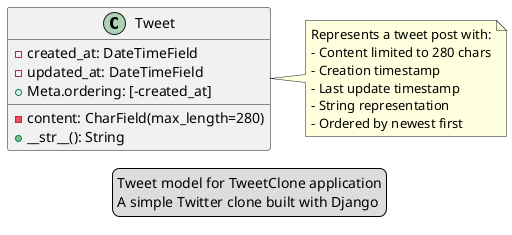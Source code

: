 @startuml TweetClone

class Tweet {
  - content: CharField(max_length=280)
  - created_at: DateTimeField
  - updated_at: DateTimeField
  + __str__(): String
  + Meta.ordering: [-created_at]
}

note right of Tweet
  Represents a tweet post with:
  - Content limited to 280 chars
  - Creation timestamp
  - Last update timestamp
  - String representation
  - Ordered by newest first
end note

legend
  Tweet model for TweetClone application
  A simple Twitter clone built with Django
end legend

@enduml
